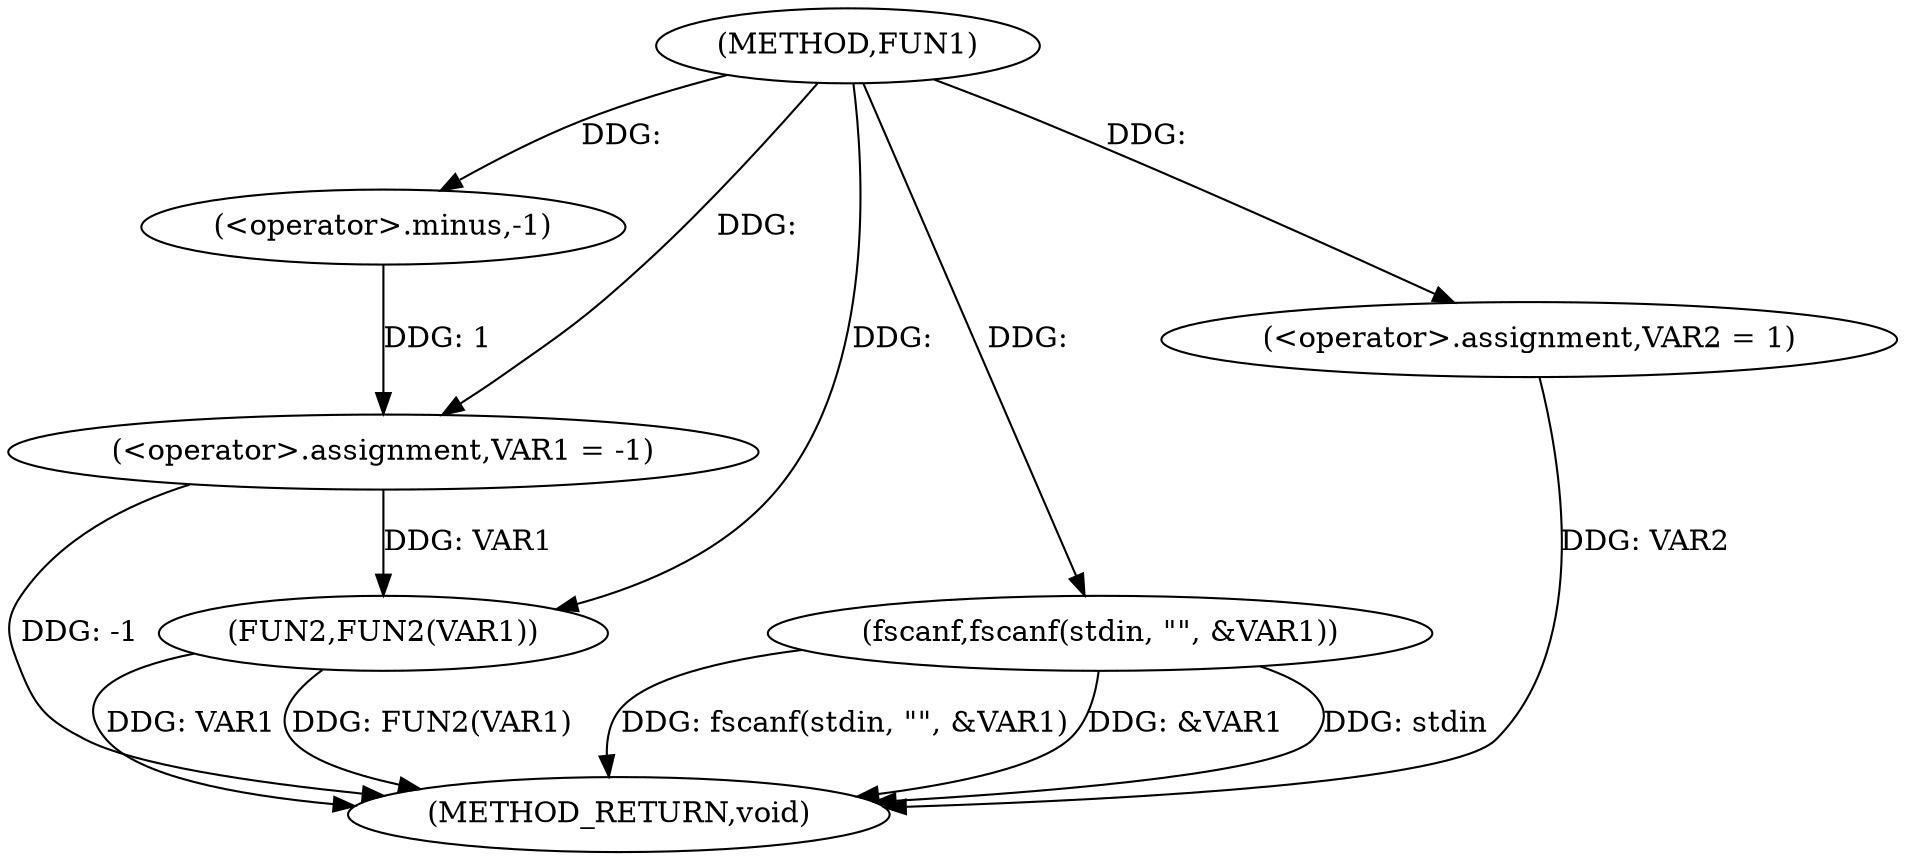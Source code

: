 digraph FUN1 {  
"1000100" [label = "(METHOD,FUN1)" ]
"1000117" [label = "(METHOD_RETURN,void)" ]
"1000103" [label = "(<operator>.assignment,VAR1 = -1)" ]
"1000105" [label = "(<operator>.minus,-1)" ]
"1000107" [label = "(fscanf,fscanf(stdin, \"\", &VAR1))" ]
"1000112" [label = "(<operator>.assignment,VAR2 = 1)" ]
"1000115" [label = "(FUN2,FUN2(VAR1))" ]
  "1000107" -> "1000117"  [ label = "DDG: stdin"] 
  "1000107" -> "1000117"  [ label = "DDG: fscanf(stdin, \"\", &VAR1)"] 
  "1000103" -> "1000117"  [ label = "DDG: -1"] 
  "1000115" -> "1000117"  [ label = "DDG: FUN2(VAR1)"] 
  "1000115" -> "1000117"  [ label = "DDG: VAR1"] 
  "1000112" -> "1000117"  [ label = "DDG: VAR2"] 
  "1000107" -> "1000117"  [ label = "DDG: &VAR1"] 
  "1000105" -> "1000103"  [ label = "DDG: 1"] 
  "1000100" -> "1000103"  [ label = "DDG: "] 
  "1000100" -> "1000105"  [ label = "DDG: "] 
  "1000100" -> "1000107"  [ label = "DDG: "] 
  "1000100" -> "1000112"  [ label = "DDG: "] 
  "1000103" -> "1000115"  [ label = "DDG: VAR1"] 
  "1000100" -> "1000115"  [ label = "DDG: "] 
}
